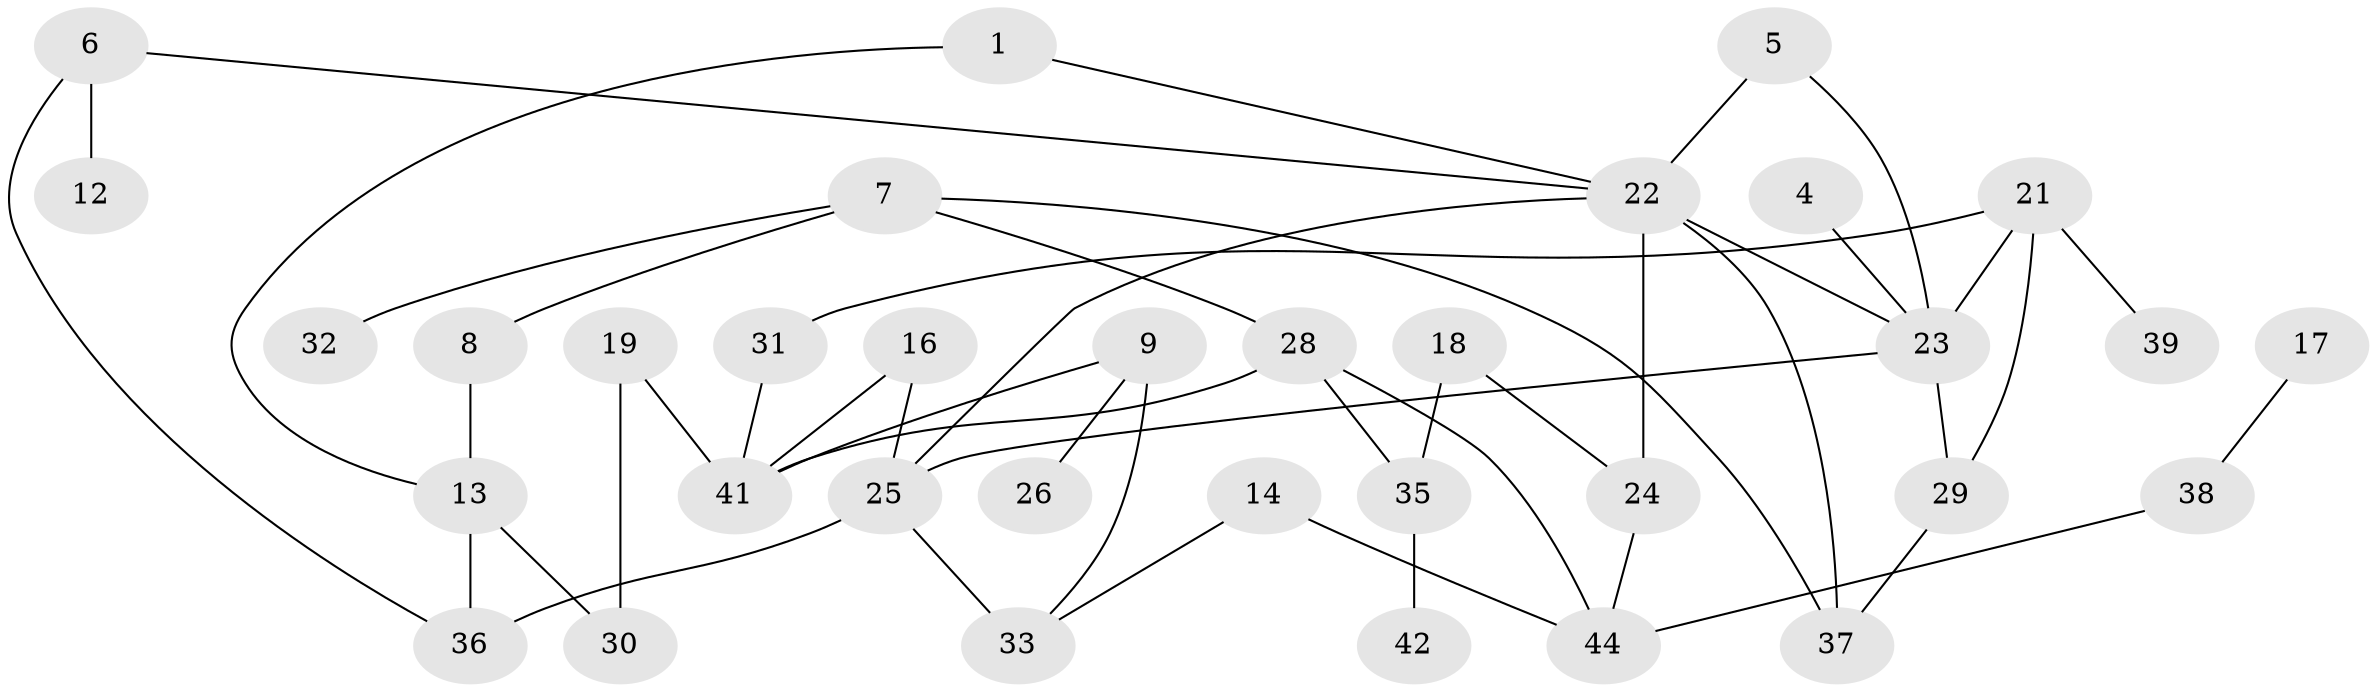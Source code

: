 // original degree distribution, {5: 0.043478260869565216, 2: 0.30434782608695654, 1: 0.21739130434782608, 0: 0.11956521739130435, 3: 0.20652173913043478, 4: 0.08695652173913043, 6: 0.010869565217391304, 7: 0.010869565217391304}
// Generated by graph-tools (version 1.1) at 2025/00/03/09/25 03:00:49]
// undirected, 34 vertices, 47 edges
graph export_dot {
graph [start="1"]
  node [color=gray90,style=filled];
  1;
  4;
  5;
  6;
  7;
  8;
  9;
  12;
  13;
  14;
  16;
  17;
  18;
  19;
  21;
  22;
  23;
  24;
  25;
  26;
  28;
  29;
  30;
  31;
  32;
  33;
  35;
  36;
  37;
  38;
  39;
  41;
  42;
  44;
  1 -- 13 [weight=1.0];
  1 -- 22 [weight=1.0];
  4 -- 23 [weight=1.0];
  5 -- 22 [weight=1.0];
  5 -- 23 [weight=1.0];
  6 -- 12 [weight=1.0];
  6 -- 22 [weight=1.0];
  6 -- 36 [weight=1.0];
  7 -- 8 [weight=1.0];
  7 -- 28 [weight=1.0];
  7 -- 32 [weight=1.0];
  7 -- 37 [weight=1.0];
  8 -- 13 [weight=1.0];
  9 -- 26 [weight=1.0];
  9 -- 33 [weight=1.0];
  9 -- 41 [weight=1.0];
  13 -- 30 [weight=1.0];
  13 -- 36 [weight=1.0];
  14 -- 33 [weight=1.0];
  14 -- 44 [weight=1.0];
  16 -- 25 [weight=1.0];
  16 -- 41 [weight=1.0];
  17 -- 38 [weight=1.0];
  18 -- 24 [weight=1.0];
  18 -- 35 [weight=2.0];
  19 -- 30 [weight=1.0];
  19 -- 41 [weight=1.0];
  21 -- 23 [weight=2.0];
  21 -- 29 [weight=1.0];
  21 -- 31 [weight=1.0];
  21 -- 39 [weight=1.0];
  22 -- 23 [weight=2.0];
  22 -- 24 [weight=1.0];
  22 -- 25 [weight=2.0];
  22 -- 37 [weight=1.0];
  23 -- 25 [weight=1.0];
  23 -- 29 [weight=1.0];
  24 -- 44 [weight=1.0];
  25 -- 33 [weight=2.0];
  25 -- 36 [weight=1.0];
  28 -- 35 [weight=1.0];
  28 -- 41 [weight=2.0];
  28 -- 44 [weight=1.0];
  29 -- 37 [weight=1.0];
  31 -- 41 [weight=1.0];
  35 -- 42 [weight=1.0];
  38 -- 44 [weight=1.0];
}
